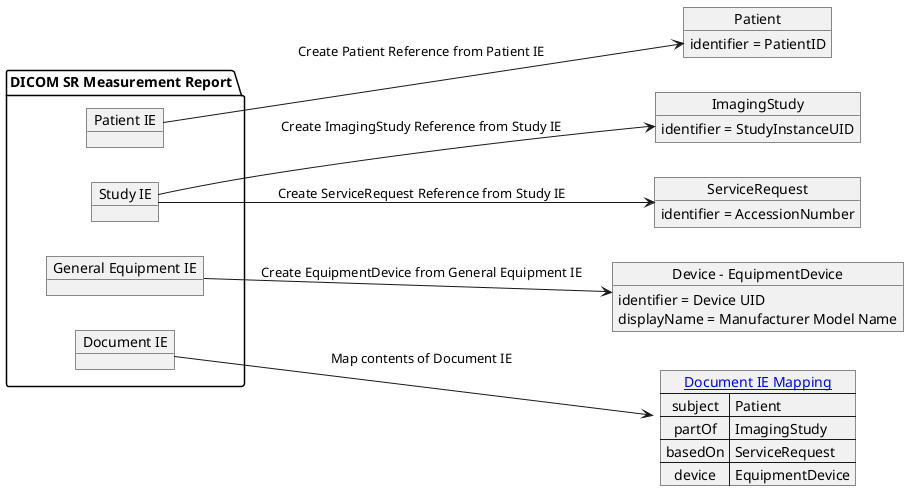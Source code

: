 @startuml dicom_sr_measurement_report_mapping
left to right direction
package "DICOM SR Measurement Report" {
    object "Patient IE" as patientIE
    object "Study IE" as studyIE
    object "General Equipment IE" as equipmentIE
    object "Document IE" as documentIE
}
object Patient {
    identifier = PatientID
}
object ImagingStudy {
    identifier = StudyInstanceUID
}
object ServiceRequest {
    identifier = AccessionNumber
}
object "Device - EquipmentDevice" as equipmentDevice {
    identifier = Device UID
    displayName = Manufacturer Model Name
}

map "[[mapping.html#document-ie-mapping Document IE Mapping]]" as documentIEMapping {
    subject => Patient
    partOf => ImagingStudy
    basedOn => ServiceRequest
    device => EquipmentDevice
}

patientIE --> Patient: Create Patient Reference from Patient IE
studyIE --> ImagingStudy: Create ImagingStudy Reference from Study IE
studyIE --> ServiceRequest: Create ServiceRequest Reference from Study IE
equipmentIE --> equipmentDevice: Create EquipmentDevice from General Equipment IE

documentIE --> documentIEMapping: Map contents of Document IE
@enduml